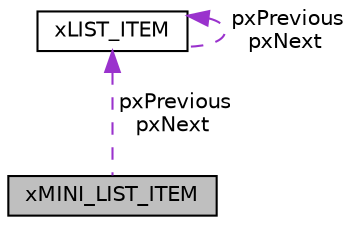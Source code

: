digraph "xMINI_LIST_ITEM"
{
  edge [fontname="Helvetica",fontsize="10",labelfontname="Helvetica",labelfontsize="10"];
  node [fontname="Helvetica",fontsize="10",shape=record];
  Node1 [label="xMINI_LIST_ITEM",height=0.2,width=0.4,color="black", fillcolor="grey75", style="filled" fontcolor="black"];
  Node2 -> Node1 [dir="back",color="darkorchid3",fontsize="10",style="dashed",label=" pxPrevious\npxNext" ,fontname="Helvetica"];
  Node2 [label="xLIST_ITEM",height=0.2,width=0.4,color="black", fillcolor="white", style="filled",URL="$d1/d58/structxLIST__ITEM.html"];
  Node2 -> Node2 [dir="back",color="darkorchid3",fontsize="10",style="dashed",label=" pxPrevious\npxNext" ,fontname="Helvetica"];
}
